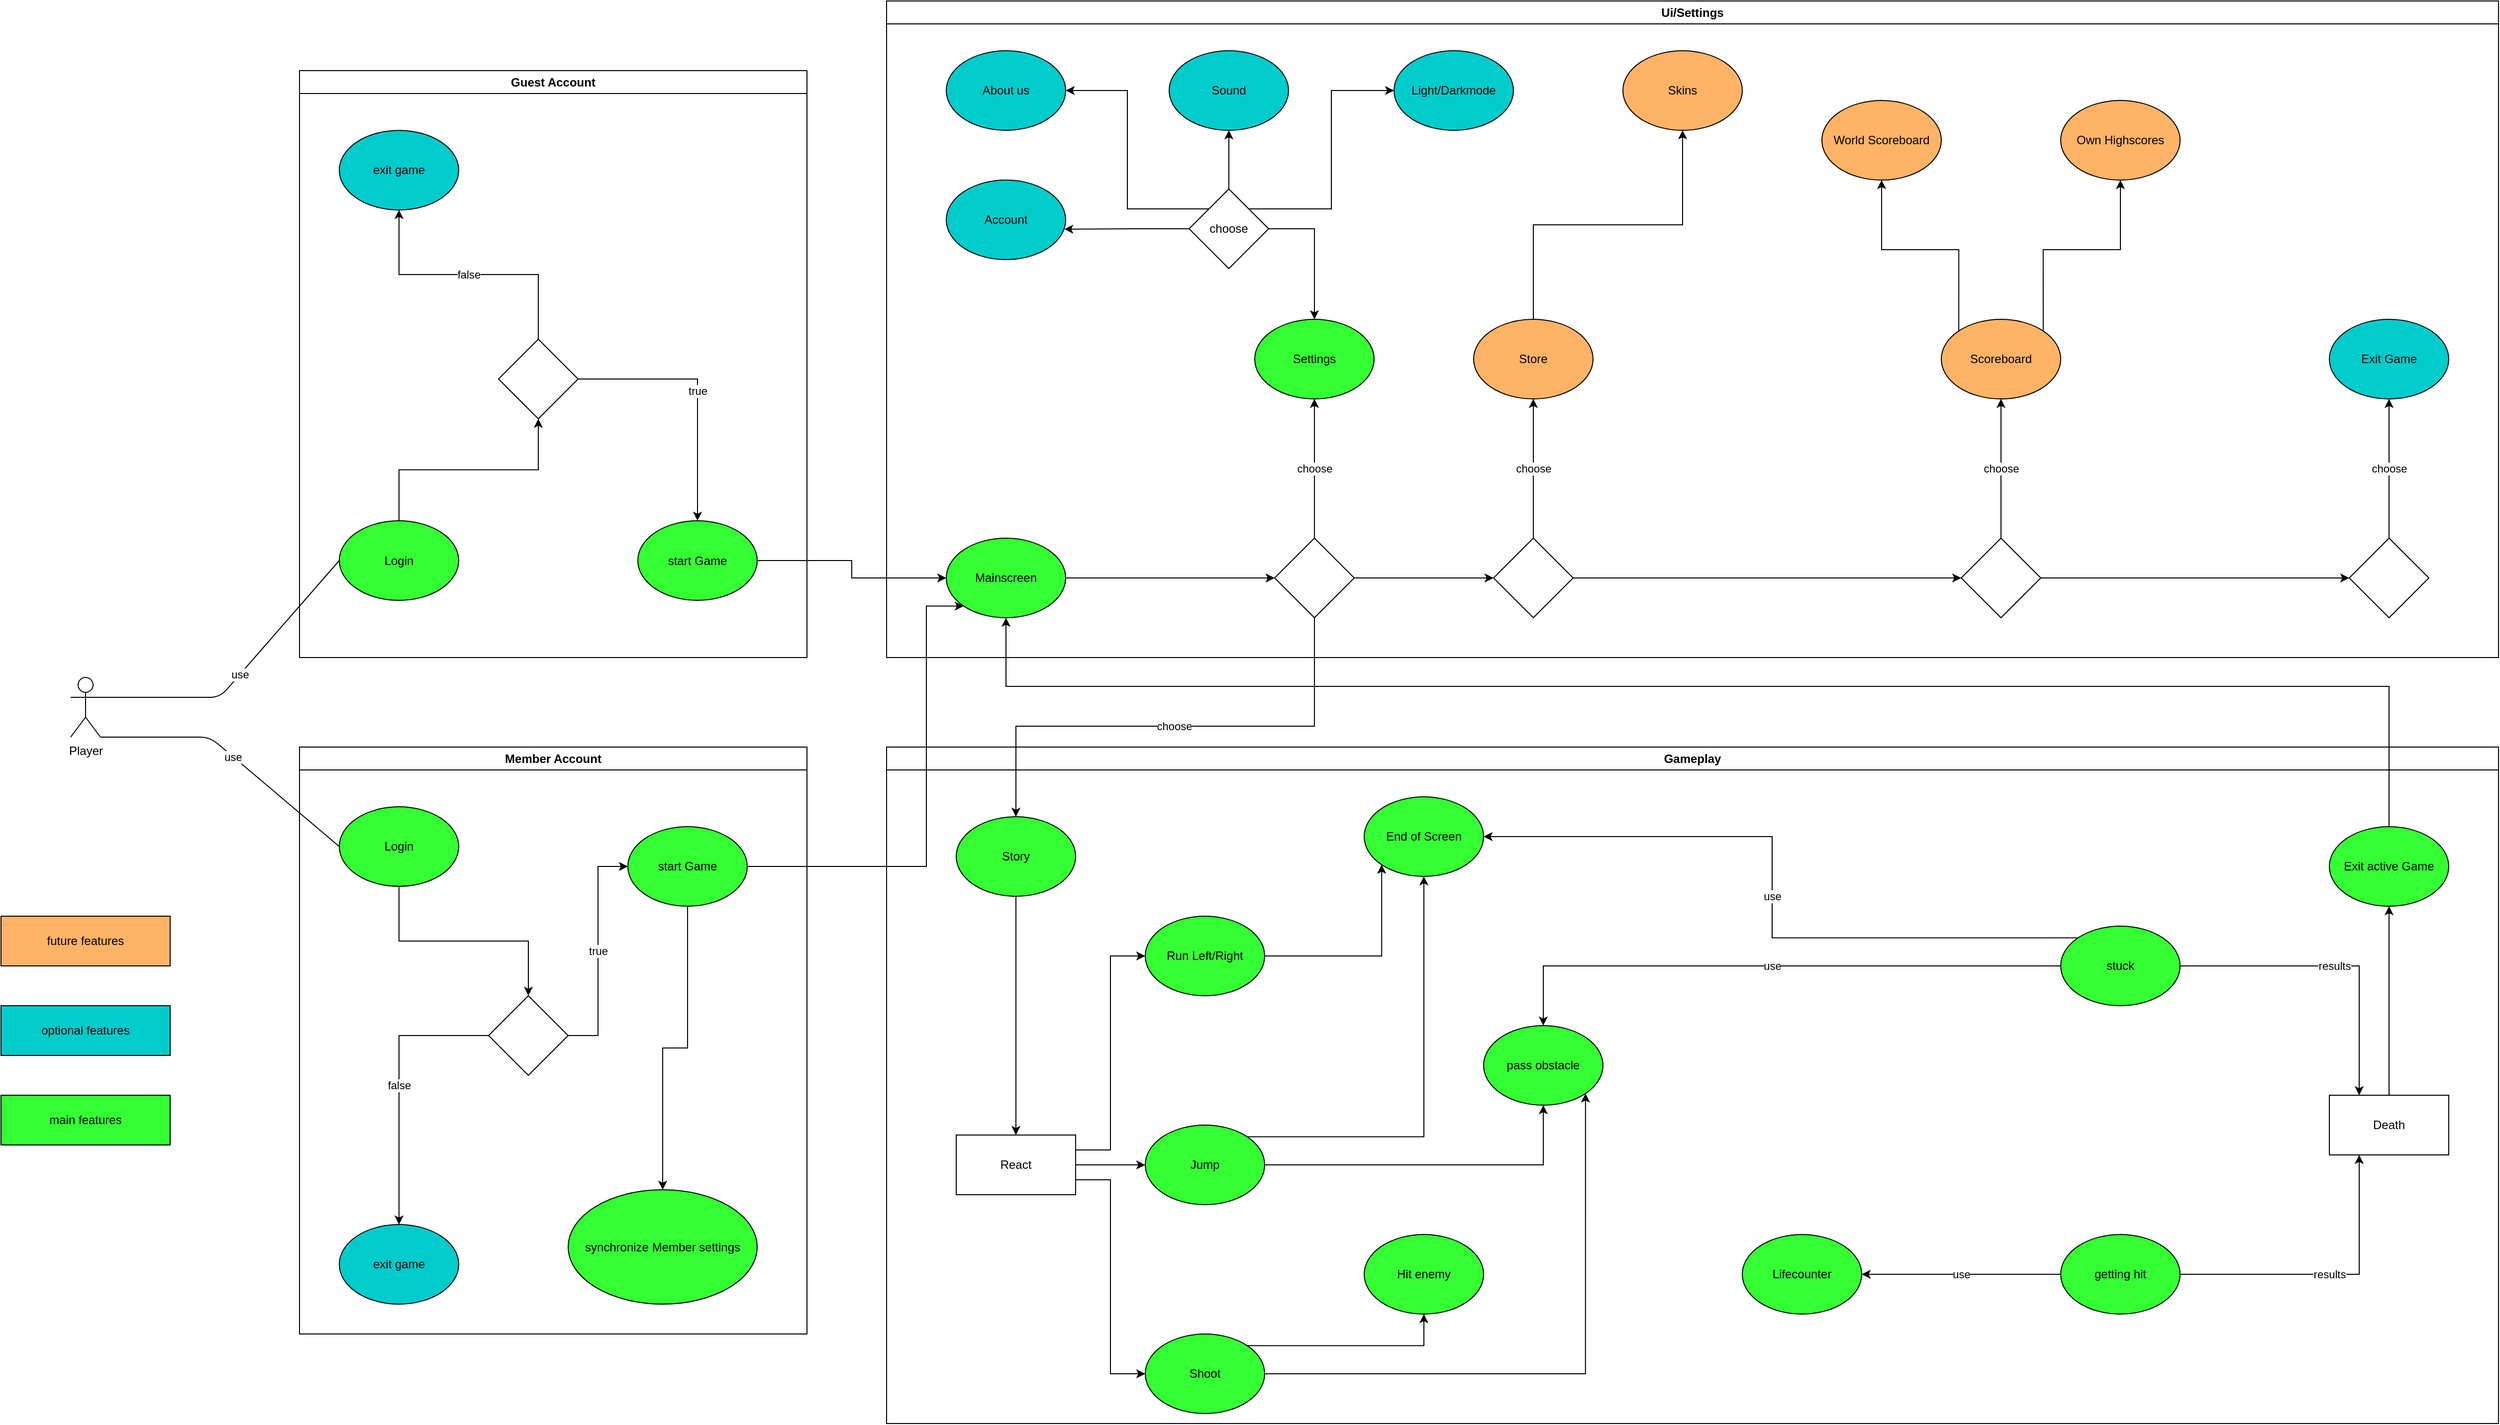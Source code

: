 <mxfile version="12.1.7" type="github" pages="1">
  <diagram name="Page-1" id="e7e014a7-5840-1c2e-5031-d8a46d1fe8dd">
    <mxGraphModel dx="2577" dy="1620" grid="1" gridSize="10" guides="1" tooltips="1" connect="1" arrows="1" fold="1" page="1" pageScale="1" pageWidth="1169" pageHeight="826" background="#ffffff" math="0" shadow="0">
      <root>
        <mxCell id="0"/>
        <mxCell id="1" parent="0"/>
        <mxCell id="UCE65mSBs6iKDg8UYCPX-41" value="&lt;div&gt;Player&lt;/div&gt;" style="shape=umlActor;verticalLabelPosition=bottom;labelBackgroundColor=#ffffff;verticalAlign=top;html=1;outlineConnect=0;" parent="1" vertex="1">
          <mxGeometry x="-580" y="490" width="30" height="60" as="geometry"/>
        </mxCell>
        <mxCell id="UCE65mSBs6iKDg8UYCPX-42" value="Ui/Settings" style="swimlane;whiteSpace=wrap" parent="1" vertex="1">
          <mxGeometry x="240" y="-190" width="1620" height="660" as="geometry"/>
        </mxCell>
        <mxCell id="UCE65mSBs6iKDg8UYCPX-101" style="edgeStyle=orthogonalEdgeStyle;rounded=0;orthogonalLoop=1;jettySize=auto;html=1;exitX=1;exitY=0.5;exitDx=0;exitDy=0;" parent="UCE65mSBs6iKDg8UYCPX-42" source="UCE65mSBs6iKDg8UYCPX-98" target="UCE65mSBs6iKDg8UYCPX-100" edge="1">
          <mxGeometry relative="1" as="geometry"/>
        </mxCell>
        <mxCell id="UCE65mSBs6iKDg8UYCPX-98" value="Mainscreen" style="ellipse;whiteSpace=wrap;html=1;fillColor=#33FF33;" parent="UCE65mSBs6iKDg8UYCPX-42" vertex="1">
          <mxGeometry x="60" y="540" width="120" height="80" as="geometry"/>
        </mxCell>
        <mxCell id="UCE65mSBs6iKDg8UYCPX-99" value="Settings" style="ellipse;whiteSpace=wrap;html=1;fillColor=#33FF33;" parent="UCE65mSBs6iKDg8UYCPX-42" vertex="1">
          <mxGeometry x="370" y="320" width="120" height="80" as="geometry"/>
        </mxCell>
        <mxCell id="UCE65mSBs6iKDg8UYCPX-102" value="choose" style="edgeStyle=orthogonalEdgeStyle;rounded=0;orthogonalLoop=1;jettySize=auto;html=1;exitX=0.5;exitY=0;exitDx=0;exitDy=0;entryX=0.5;entryY=1;entryDx=0;entryDy=0;" parent="UCE65mSBs6iKDg8UYCPX-42" source="UCE65mSBs6iKDg8UYCPX-100" target="UCE65mSBs6iKDg8UYCPX-99" edge="1">
          <mxGeometry relative="1" as="geometry"/>
        </mxCell>
        <mxCell id="UCE65mSBs6iKDg8UYCPX-108" style="edgeStyle=orthogonalEdgeStyle;rounded=0;orthogonalLoop=1;jettySize=auto;html=1;exitX=1;exitY=0.5;exitDx=0;exitDy=0;entryX=0;entryY=0.5;entryDx=0;entryDy=0;" parent="UCE65mSBs6iKDg8UYCPX-42" source="UCE65mSBs6iKDg8UYCPX-100" target="UCE65mSBs6iKDg8UYCPX-107" edge="1">
          <mxGeometry relative="1" as="geometry"/>
        </mxCell>
        <mxCell id="UCE65mSBs6iKDg8UYCPX-100" value="" style="rhombus;whiteSpace=wrap;html=1;" parent="UCE65mSBs6iKDg8UYCPX-42" vertex="1">
          <mxGeometry x="390" y="540" width="80" height="80" as="geometry"/>
        </mxCell>
        <mxCell id="UCE65mSBs6iKDg8UYCPX-115" style="edgeStyle=orthogonalEdgeStyle;rounded=0;orthogonalLoop=1;jettySize=auto;html=1;exitX=1;exitY=0.5;exitDx=0;exitDy=0;entryX=0;entryY=0.5;entryDx=0;entryDy=0;" parent="UCE65mSBs6iKDg8UYCPX-42" source="UCE65mSBs6iKDg8UYCPX-107" target="UCE65mSBs6iKDg8UYCPX-113" edge="1">
          <mxGeometry relative="1" as="geometry"/>
        </mxCell>
        <mxCell id="UCE65mSBs6iKDg8UYCPX-107" value="" style="rhombus;whiteSpace=wrap;html=1;" parent="UCE65mSBs6iKDg8UYCPX-42" vertex="1">
          <mxGeometry x="610" y="540" width="80" height="80" as="geometry"/>
        </mxCell>
        <mxCell id="UCE65mSBs6iKDg8UYCPX-110" value="choose" style="edgeStyle=orthogonalEdgeStyle;rounded=0;orthogonalLoop=1;jettySize=auto;html=1;entryX=0.5;entryY=1;entryDx=0;entryDy=0;exitX=0.5;exitY=0;exitDx=0;exitDy=0;" parent="UCE65mSBs6iKDg8UYCPX-42" source="UCE65mSBs6iKDg8UYCPX-107" target="UCE65mSBs6iKDg8UYCPX-109" edge="1">
          <mxGeometry relative="1" as="geometry">
            <mxPoint x="700" y="449" as="sourcePoint"/>
            <Array as="points">
              <mxPoint x="650" y="500"/>
              <mxPoint x="650" y="500"/>
            </Array>
          </mxGeometry>
        </mxCell>
        <mxCell id="UCE65mSBs6iKDg8UYCPX-132" style="edgeStyle=orthogonalEdgeStyle;rounded=0;orthogonalLoop=1;jettySize=auto;html=1;exitX=0.5;exitY=0;exitDx=0;exitDy=0;entryX=0.5;entryY=1;entryDx=0;entryDy=0;" parent="UCE65mSBs6iKDg8UYCPX-42" source="UCE65mSBs6iKDg8UYCPX-109" target="UCE65mSBs6iKDg8UYCPX-122" edge="1">
          <mxGeometry relative="1" as="geometry"/>
        </mxCell>
        <mxCell id="UCE65mSBs6iKDg8UYCPX-109" value="Store" style="ellipse;whiteSpace=wrap;html=1;labelBackgroundColor=none;fillColor=#FFB366;" parent="UCE65mSBs6iKDg8UYCPX-42" vertex="1">
          <mxGeometry x="590" y="320" width="120" height="80" as="geometry"/>
        </mxCell>
        <mxCell id="UCE65mSBs6iKDg8UYCPX-111" value="Exit Game" style="ellipse;whiteSpace=wrap;html=1;labelBackgroundColor=#00CCCC;fillColor=#00CCCC;" parent="UCE65mSBs6iKDg8UYCPX-42" vertex="1">
          <mxGeometry x="1450" y="320" width="120" height="80" as="geometry"/>
        </mxCell>
        <mxCell id="UCE65mSBs6iKDg8UYCPX-142" style="edgeStyle=orthogonalEdgeStyle;rounded=0;orthogonalLoop=1;jettySize=auto;html=1;exitX=0;exitY=0;exitDx=0;exitDy=0;entryX=0.5;entryY=1;entryDx=0;entryDy=0;" parent="UCE65mSBs6iKDg8UYCPX-42" source="UCE65mSBs6iKDg8UYCPX-112" target="UCE65mSBs6iKDg8UYCPX-139" edge="1">
          <mxGeometry relative="1" as="geometry"/>
        </mxCell>
        <mxCell id="UCE65mSBs6iKDg8UYCPX-143" style="edgeStyle=orthogonalEdgeStyle;rounded=0;orthogonalLoop=1;jettySize=auto;html=1;exitX=1;exitY=0;exitDx=0;exitDy=0;entryX=0.5;entryY=1;entryDx=0;entryDy=0;" parent="UCE65mSBs6iKDg8UYCPX-42" source="UCE65mSBs6iKDg8UYCPX-112" target="UCE65mSBs6iKDg8UYCPX-140" edge="1">
          <mxGeometry relative="1" as="geometry"/>
        </mxCell>
        <mxCell id="UCE65mSBs6iKDg8UYCPX-112" value="Scoreboard" style="ellipse;whiteSpace=wrap;html=1;labelBackgroundColor=none;fillColor=#FFB366;gradientColor=none;" parent="UCE65mSBs6iKDg8UYCPX-42" vertex="1">
          <mxGeometry x="1060" y="320" width="120" height="80" as="geometry"/>
        </mxCell>
        <mxCell id="UCE65mSBs6iKDg8UYCPX-116" style="edgeStyle=orthogonalEdgeStyle;rounded=0;orthogonalLoop=1;jettySize=auto;html=1;exitX=1;exitY=0.5;exitDx=0;exitDy=0;entryX=0;entryY=0.5;entryDx=0;entryDy=0;" parent="UCE65mSBs6iKDg8UYCPX-42" source="UCE65mSBs6iKDg8UYCPX-113" target="UCE65mSBs6iKDg8UYCPX-114" edge="1">
          <mxGeometry relative="1" as="geometry"/>
        </mxCell>
        <mxCell id="UCE65mSBs6iKDg8UYCPX-118" value="choose" style="edgeStyle=orthogonalEdgeStyle;rounded=0;orthogonalLoop=1;jettySize=auto;html=1;exitX=0.5;exitY=0;exitDx=0;exitDy=0;entryX=0.5;entryY=1;entryDx=0;entryDy=0;" parent="UCE65mSBs6iKDg8UYCPX-42" source="UCE65mSBs6iKDg8UYCPX-113" target="UCE65mSBs6iKDg8UYCPX-112" edge="1">
          <mxGeometry relative="1" as="geometry"/>
        </mxCell>
        <mxCell id="UCE65mSBs6iKDg8UYCPX-113" value="" style="rhombus;whiteSpace=wrap;html=1;" parent="UCE65mSBs6iKDg8UYCPX-42" vertex="1">
          <mxGeometry x="1080" y="540" width="80" height="80" as="geometry"/>
        </mxCell>
        <mxCell id="UCE65mSBs6iKDg8UYCPX-117" value="choose" style="edgeStyle=orthogonalEdgeStyle;rounded=0;orthogonalLoop=1;jettySize=auto;html=1;exitX=0.5;exitY=0;exitDx=0;exitDy=0;entryX=0.5;entryY=1;entryDx=0;entryDy=0;" parent="UCE65mSBs6iKDg8UYCPX-42" source="UCE65mSBs6iKDg8UYCPX-114" target="UCE65mSBs6iKDg8UYCPX-111" edge="1">
          <mxGeometry relative="1" as="geometry"/>
        </mxCell>
        <mxCell id="UCE65mSBs6iKDg8UYCPX-114" value="" style="rhombus;whiteSpace=wrap;html=1;" parent="UCE65mSBs6iKDg8UYCPX-42" vertex="1">
          <mxGeometry x="1470" y="540" width="80" height="80" as="geometry"/>
        </mxCell>
        <mxCell id="UCE65mSBs6iKDg8UYCPX-119" value="About us" style="ellipse;whiteSpace=wrap;html=1;labelBackgroundColor=#00CCCC;fillColor=#00CCCC;" parent="UCE65mSBs6iKDg8UYCPX-42" vertex="1">
          <mxGeometry x="60" y="50" width="120" height="80" as="geometry"/>
        </mxCell>
        <mxCell id="UCE65mSBs6iKDg8UYCPX-120" value="Sound" style="ellipse;whiteSpace=wrap;html=1;labelBackgroundColor=#00CCCC;fillColor=#00CCCC;" parent="UCE65mSBs6iKDg8UYCPX-42" vertex="1">
          <mxGeometry x="284" y="50" width="120" height="80" as="geometry"/>
        </mxCell>
        <mxCell id="UCE65mSBs6iKDg8UYCPX-121" value="Light/Darkmode" style="ellipse;whiteSpace=wrap;html=1;labelBorderColor=none;labelBackgroundColor=#00CCCC;fillColor=#00CCCC;" parent="UCE65mSBs6iKDg8UYCPX-42" vertex="1">
          <mxGeometry x="510" y="50" width="120" height="80" as="geometry"/>
        </mxCell>
        <mxCell id="UCE65mSBs6iKDg8UYCPX-122" value="Skins" style="ellipse;whiteSpace=wrap;html=1;labelBackgroundColor=none;fillColor=#FFB366;" parent="UCE65mSBs6iKDg8UYCPX-42" vertex="1">
          <mxGeometry x="740" y="50" width="120" height="80" as="geometry"/>
        </mxCell>
        <mxCell id="UCE65mSBs6iKDg8UYCPX-128" style="edgeStyle=orthogonalEdgeStyle;rounded=0;orthogonalLoop=1;jettySize=auto;html=1;exitX=0;exitY=0;exitDx=0;exitDy=0;entryX=1;entryY=0.5;entryDx=0;entryDy=0;" parent="UCE65mSBs6iKDg8UYCPX-42" source="UCE65mSBs6iKDg8UYCPX-125" target="UCE65mSBs6iKDg8UYCPX-119" edge="1">
          <mxGeometry relative="1" as="geometry"/>
        </mxCell>
        <mxCell id="UCE65mSBs6iKDg8UYCPX-129" style="edgeStyle=orthogonalEdgeStyle;rounded=0;orthogonalLoop=1;jettySize=auto;html=1;exitX=0.5;exitY=0;exitDx=0;exitDy=0;entryX=0.5;entryY=1;entryDx=0;entryDy=0;" parent="UCE65mSBs6iKDg8UYCPX-42" source="UCE65mSBs6iKDg8UYCPX-125" target="UCE65mSBs6iKDg8UYCPX-120" edge="1">
          <mxGeometry relative="1" as="geometry"/>
        </mxCell>
        <mxCell id="UCE65mSBs6iKDg8UYCPX-130" style="edgeStyle=orthogonalEdgeStyle;rounded=0;orthogonalLoop=1;jettySize=auto;html=1;exitX=1;exitY=0;exitDx=0;exitDy=0;entryX=0;entryY=0.5;entryDx=0;entryDy=0;" parent="UCE65mSBs6iKDg8UYCPX-42" source="UCE65mSBs6iKDg8UYCPX-125" target="UCE65mSBs6iKDg8UYCPX-121" edge="1">
          <mxGeometry relative="1" as="geometry"/>
        </mxCell>
        <mxCell id="UCE65mSBs6iKDg8UYCPX-131" style="edgeStyle=orthogonalEdgeStyle;rounded=0;orthogonalLoop=1;jettySize=auto;html=1;exitX=1;exitY=0.5;exitDx=0;exitDy=0;entryX=0.5;entryY=0;entryDx=0;entryDy=0;" parent="UCE65mSBs6iKDg8UYCPX-42" source="UCE65mSBs6iKDg8UYCPX-125" target="UCE65mSBs6iKDg8UYCPX-99" edge="1">
          <mxGeometry relative="1" as="geometry"/>
        </mxCell>
        <mxCell id="UCE65mSBs6iKDg8UYCPX-125" value="choose" style="rhombus;whiteSpace=wrap;html=1;" parent="UCE65mSBs6iKDg8UYCPX-42" vertex="1">
          <mxGeometry x="304" y="189" width="80" height="80" as="geometry"/>
        </mxCell>
        <mxCell id="UCE65mSBs6iKDg8UYCPX-139" value="World Scoreboard" style="ellipse;whiteSpace=wrap;html=1;labelBackgroundColor=none;fillColor=#FFB366;" parent="UCE65mSBs6iKDg8UYCPX-42" vertex="1">
          <mxGeometry x="940" y="100" width="120" height="80" as="geometry"/>
        </mxCell>
        <mxCell id="UCE65mSBs6iKDg8UYCPX-140" value="Own Highscores" style="ellipse;whiteSpace=wrap;html=1;labelBackgroundColor=none;fillColor=#FFB366;" parent="UCE65mSBs6iKDg8UYCPX-42" vertex="1">
          <mxGeometry x="1180" y="100" width="120" height="80" as="geometry"/>
        </mxCell>
        <mxCell id="UCE65mSBs6iKDg8UYCPX-51" value="Gameplay" style="swimlane;whiteSpace=wrap" parent="1" vertex="1">
          <mxGeometry x="240" y="560" width="1620" height="680" as="geometry"/>
        </mxCell>
        <mxCell id="UCE65mSBs6iKDg8UYCPX-149" style="edgeStyle=orthogonalEdgeStyle;rounded=0;orthogonalLoop=1;jettySize=auto;html=1;exitX=0.5;exitY=1;exitDx=0;exitDy=0;" parent="UCE65mSBs6iKDg8UYCPX-51" source="UCE65mSBs6iKDg8UYCPX-103" target="UCE65mSBs6iKDg8UYCPX-145" edge="1">
          <mxGeometry relative="1" as="geometry"/>
        </mxCell>
        <mxCell id="UCE65mSBs6iKDg8UYCPX-103" value="Story" style="ellipse;whiteSpace=wrap;html=1;fillColor=#33FF33;" parent="UCE65mSBs6iKDg8UYCPX-51" vertex="1">
          <mxGeometry x="70" y="70" width="120" height="80" as="geometry"/>
        </mxCell>
        <mxCell id="UCE65mSBs6iKDg8UYCPX-150" style="edgeStyle=orthogonalEdgeStyle;rounded=0;orthogonalLoop=1;jettySize=auto;html=1;exitX=1;exitY=0.25;exitDx=0;exitDy=0;entryX=0;entryY=0.5;entryDx=0;entryDy=0;" parent="UCE65mSBs6iKDg8UYCPX-51" source="UCE65mSBs6iKDg8UYCPX-145" target="UCE65mSBs6iKDg8UYCPX-146" edge="1">
          <mxGeometry relative="1" as="geometry"/>
        </mxCell>
        <mxCell id="UCE65mSBs6iKDg8UYCPX-151" style="edgeStyle=orthogonalEdgeStyle;rounded=0;orthogonalLoop=1;jettySize=auto;html=1;exitX=1;exitY=0.5;exitDx=0;exitDy=0;entryX=0;entryY=0.5;entryDx=0;entryDy=0;" parent="UCE65mSBs6iKDg8UYCPX-51" source="UCE65mSBs6iKDg8UYCPX-145" target="UCE65mSBs6iKDg8UYCPX-147" edge="1">
          <mxGeometry relative="1" as="geometry"/>
        </mxCell>
        <mxCell id="UCE65mSBs6iKDg8UYCPX-152" style="edgeStyle=orthogonalEdgeStyle;rounded=0;orthogonalLoop=1;jettySize=auto;html=1;exitX=1;exitY=0.75;exitDx=0;exitDy=0;entryX=0;entryY=0.5;entryDx=0;entryDy=0;" parent="UCE65mSBs6iKDg8UYCPX-51" source="UCE65mSBs6iKDg8UYCPX-145" target="UCE65mSBs6iKDg8UYCPX-148" edge="1">
          <mxGeometry relative="1" as="geometry"/>
        </mxCell>
        <mxCell id="UCE65mSBs6iKDg8UYCPX-145" value="React" style="rounded=0;whiteSpace=wrap;html=1;labelBackgroundColor=none;" parent="UCE65mSBs6iKDg8UYCPX-51" vertex="1">
          <mxGeometry x="70" y="390" width="120" height="60" as="geometry"/>
        </mxCell>
        <mxCell id="UCE65mSBs6iKDg8UYCPX-157" style="edgeStyle=orthogonalEdgeStyle;rounded=0;orthogonalLoop=1;jettySize=auto;html=1;exitX=1;exitY=0.5;exitDx=0;exitDy=0;entryX=0;entryY=1;entryDx=0;entryDy=0;" parent="UCE65mSBs6iKDg8UYCPX-51" source="UCE65mSBs6iKDg8UYCPX-146" target="UCE65mSBs6iKDg8UYCPX-153" edge="1">
          <mxGeometry relative="1" as="geometry"/>
        </mxCell>
        <mxCell id="UCE65mSBs6iKDg8UYCPX-146" value="Run Left/Right" style="ellipse;whiteSpace=wrap;html=1;labelBackgroundColor=none;fillColor=#33FF33;" parent="UCE65mSBs6iKDg8UYCPX-51" vertex="1">
          <mxGeometry x="260" y="170" width="120" height="80" as="geometry"/>
        </mxCell>
        <mxCell id="UCE65mSBs6iKDg8UYCPX-158" style="edgeStyle=orthogonalEdgeStyle;rounded=0;orthogonalLoop=1;jettySize=auto;html=1;exitX=1;exitY=0;exitDx=0;exitDy=0;entryX=0.5;entryY=1;entryDx=0;entryDy=0;" parent="UCE65mSBs6iKDg8UYCPX-51" source="UCE65mSBs6iKDg8UYCPX-147" target="UCE65mSBs6iKDg8UYCPX-153" edge="1">
          <mxGeometry relative="1" as="geometry"/>
        </mxCell>
        <mxCell id="UCE65mSBs6iKDg8UYCPX-159" style="edgeStyle=orthogonalEdgeStyle;rounded=0;orthogonalLoop=1;jettySize=auto;html=1;exitX=1;exitY=0.5;exitDx=0;exitDy=0;entryX=0.5;entryY=1;entryDx=0;entryDy=0;" parent="UCE65mSBs6iKDg8UYCPX-51" source="UCE65mSBs6iKDg8UYCPX-147" target="UCE65mSBs6iKDg8UYCPX-155" edge="1">
          <mxGeometry relative="1" as="geometry"/>
        </mxCell>
        <mxCell id="UCE65mSBs6iKDg8UYCPX-147" value="Jump" style="ellipse;whiteSpace=wrap;html=1;labelBackgroundColor=none;fillColor=#33FF33;" parent="UCE65mSBs6iKDg8UYCPX-51" vertex="1">
          <mxGeometry x="260" y="380" width="120" height="80" as="geometry"/>
        </mxCell>
        <mxCell id="UCE65mSBs6iKDg8UYCPX-160" style="edgeStyle=orthogonalEdgeStyle;rounded=0;orthogonalLoop=1;jettySize=auto;html=1;exitX=1;exitY=0;exitDx=0;exitDy=0;entryX=0.5;entryY=1;entryDx=0;entryDy=0;" parent="UCE65mSBs6iKDg8UYCPX-51" source="UCE65mSBs6iKDg8UYCPX-148" target="UCE65mSBs6iKDg8UYCPX-156" edge="1">
          <mxGeometry relative="1" as="geometry"/>
        </mxCell>
        <mxCell id="UCE65mSBs6iKDg8UYCPX-162" style="edgeStyle=orthogonalEdgeStyle;rounded=0;orthogonalLoop=1;jettySize=auto;html=1;exitX=1;exitY=0.5;exitDx=0;exitDy=0;entryX=1;entryY=1;entryDx=0;entryDy=0;" parent="UCE65mSBs6iKDg8UYCPX-51" source="UCE65mSBs6iKDg8UYCPX-148" target="UCE65mSBs6iKDg8UYCPX-155" edge="1">
          <mxGeometry relative="1" as="geometry"/>
        </mxCell>
        <mxCell id="UCE65mSBs6iKDg8UYCPX-148" value="Shoot" style="ellipse;whiteSpace=wrap;html=1;labelBackgroundColor=none;fillColor=#33FF33;" parent="UCE65mSBs6iKDg8UYCPX-51" vertex="1">
          <mxGeometry x="260" y="590" width="120" height="80" as="geometry"/>
        </mxCell>
        <mxCell id="UCE65mSBs6iKDg8UYCPX-153" value="End of Screen" style="ellipse;whiteSpace=wrap;html=1;labelBackgroundColor=none;fillColor=#33FF33;" parent="UCE65mSBs6iKDg8UYCPX-51" vertex="1">
          <mxGeometry x="480" y="50" width="120" height="80" as="geometry"/>
        </mxCell>
        <mxCell id="UCE65mSBs6iKDg8UYCPX-155" value="pass obstacle" style="ellipse;whiteSpace=wrap;html=1;labelBackgroundColor=none;fillColor=#33FF33;" parent="UCE65mSBs6iKDg8UYCPX-51" vertex="1">
          <mxGeometry x="600" y="280" width="120" height="80" as="geometry"/>
        </mxCell>
        <mxCell id="UCE65mSBs6iKDg8UYCPX-156" value="Hit enemy" style="ellipse;whiteSpace=wrap;html=1;labelBackgroundColor=none;fillColor=#33FF33;" parent="UCE65mSBs6iKDg8UYCPX-51" vertex="1">
          <mxGeometry x="480" y="490" width="120" height="80" as="geometry"/>
        </mxCell>
        <mxCell id="UCE65mSBs6iKDg8UYCPX-166" style="edgeStyle=orthogonalEdgeStyle;rounded=0;orthogonalLoop=1;jettySize=auto;html=1;exitX=0.5;exitY=0;exitDx=0;exitDy=0;entryX=0.5;entryY=1;entryDx=0;entryDy=0;" parent="UCE65mSBs6iKDg8UYCPX-51" source="UCE65mSBs6iKDg8UYCPX-163" target="UCE65mSBs6iKDg8UYCPX-164" edge="1">
          <mxGeometry relative="1" as="geometry"/>
        </mxCell>
        <mxCell id="UCE65mSBs6iKDg8UYCPX-163" value="Death" style="rounded=0;whiteSpace=wrap;html=1;labelBackgroundColor=none;fillColor=#FFFFFF;" parent="UCE65mSBs6iKDg8UYCPX-51" vertex="1">
          <mxGeometry x="1450" y="350" width="120" height="60" as="geometry"/>
        </mxCell>
        <mxCell id="UCE65mSBs6iKDg8UYCPX-164" value="Exit active Game" style="ellipse;whiteSpace=wrap;html=1;labelBackgroundColor=none;fillColor=#33FF33;" parent="UCE65mSBs6iKDg8UYCPX-51" vertex="1">
          <mxGeometry x="1450" y="80" width="120" height="80" as="geometry"/>
        </mxCell>
        <mxCell id="UCE65mSBs6iKDg8UYCPX-172" value="results" style="edgeStyle=orthogonalEdgeStyle;rounded=0;orthogonalLoop=1;jettySize=auto;html=1;exitX=1;exitY=0.5;exitDx=0;exitDy=0;entryX=0.25;entryY=1;entryDx=0;entryDy=0;" parent="UCE65mSBs6iKDg8UYCPX-51" source="UCE65mSBs6iKDg8UYCPX-167" target="UCE65mSBs6iKDg8UYCPX-163" edge="1">
          <mxGeometry relative="1" as="geometry"/>
        </mxCell>
        <mxCell id="UCE65mSBs6iKDg8UYCPX-174" value="use" style="edgeStyle=orthogonalEdgeStyle;rounded=0;orthogonalLoop=1;jettySize=auto;html=1;exitX=0;exitY=0.5;exitDx=0;exitDy=0;entryX=1;entryY=0.5;entryDx=0;entryDy=0;" parent="UCE65mSBs6iKDg8UYCPX-51" source="UCE65mSBs6iKDg8UYCPX-167" target="UCE65mSBs6iKDg8UYCPX-170" edge="1">
          <mxGeometry relative="1" as="geometry"/>
        </mxCell>
        <mxCell id="UCE65mSBs6iKDg8UYCPX-167" value="getting hit" style="ellipse;whiteSpace=wrap;html=1;labelBackgroundColor=none;fillColor=#33FF33;" parent="UCE65mSBs6iKDg8UYCPX-51" vertex="1">
          <mxGeometry x="1180" y="490" width="120" height="80" as="geometry"/>
        </mxCell>
        <mxCell id="UCE65mSBs6iKDg8UYCPX-173" value="results" style="edgeStyle=orthogonalEdgeStyle;rounded=0;orthogonalLoop=1;jettySize=auto;html=1;exitX=1;exitY=0.5;exitDx=0;exitDy=0;entryX=0.25;entryY=0;entryDx=0;entryDy=0;" parent="UCE65mSBs6iKDg8UYCPX-51" source="UCE65mSBs6iKDg8UYCPX-168" target="UCE65mSBs6iKDg8UYCPX-163" edge="1">
          <mxGeometry relative="1" as="geometry"/>
        </mxCell>
        <mxCell id="UCE65mSBs6iKDg8UYCPX-175" value="use" style="edgeStyle=orthogonalEdgeStyle;rounded=0;orthogonalLoop=1;jettySize=auto;html=1;exitX=0;exitY=0;exitDx=0;exitDy=0;entryX=1;entryY=0.5;entryDx=0;entryDy=0;" parent="UCE65mSBs6iKDg8UYCPX-51" source="UCE65mSBs6iKDg8UYCPX-168" target="UCE65mSBs6iKDg8UYCPX-153" edge="1">
          <mxGeometry relative="1" as="geometry"/>
        </mxCell>
        <mxCell id="UCE65mSBs6iKDg8UYCPX-176" value="use" style="edgeStyle=orthogonalEdgeStyle;rounded=0;orthogonalLoop=1;jettySize=auto;html=1;exitX=0;exitY=0.5;exitDx=0;exitDy=0;entryX=0.5;entryY=0;entryDx=0;entryDy=0;" parent="UCE65mSBs6iKDg8UYCPX-51" source="UCE65mSBs6iKDg8UYCPX-168" target="UCE65mSBs6iKDg8UYCPX-155" edge="1">
          <mxGeometry relative="1" as="geometry"/>
        </mxCell>
        <mxCell id="UCE65mSBs6iKDg8UYCPX-168" value="stuck" style="ellipse;whiteSpace=wrap;html=1;labelBackgroundColor=none;fillColor=#33FF33;" parent="UCE65mSBs6iKDg8UYCPX-51" vertex="1">
          <mxGeometry x="1180" y="180" width="120" height="80" as="geometry"/>
        </mxCell>
        <mxCell id="UCE65mSBs6iKDg8UYCPX-170" value="Lifecounter" style="ellipse;whiteSpace=wrap;html=1;labelBackgroundColor=none;fillColor=#33FF33;" parent="UCE65mSBs6iKDg8UYCPX-51" vertex="1">
          <mxGeometry x="860" y="490" width="120" height="80" as="geometry"/>
        </mxCell>
        <mxCell id="UCE65mSBs6iKDg8UYCPX-79" value="Guest Account" style="swimlane;whiteSpace=wrap" parent="1" vertex="1">
          <mxGeometry x="-350" y="-120" width="510" height="590" as="geometry"/>
        </mxCell>
        <mxCell id="UCE65mSBs6iKDg8UYCPX-95" style="edgeStyle=orthogonalEdgeStyle;rounded=0;orthogonalLoop=1;jettySize=auto;html=1;exitX=0.5;exitY=0;exitDx=0;exitDy=0;entryX=0.5;entryY=1;entryDx=0;entryDy=0;" parent="UCE65mSBs6iKDg8UYCPX-79" source="UCE65mSBs6iKDg8UYCPX-82" target="UCE65mSBs6iKDg8UYCPX-93" edge="1">
          <mxGeometry relative="1" as="geometry"/>
        </mxCell>
        <mxCell id="UCE65mSBs6iKDg8UYCPX-82" value="Login" style="ellipse;whiteSpace=wrap;html=1;fillColor=#33FF33;" parent="UCE65mSBs6iKDg8UYCPX-79" vertex="1">
          <mxGeometry x="40" y="452.5" width="120" height="80" as="geometry"/>
        </mxCell>
        <mxCell id="UCE65mSBs6iKDg8UYCPX-92" value="exit game" style="ellipse;whiteSpace=wrap;html=1;labelBackgroundColor=none;fillColor=#00CCCC;" parent="UCE65mSBs6iKDg8UYCPX-79" vertex="1">
          <mxGeometry x="40" y="60.071" width="120" height="80" as="geometry"/>
        </mxCell>
        <mxCell id="UCE65mSBs6iKDg8UYCPX-96" value="false" style="edgeStyle=orthogonalEdgeStyle;rounded=0;orthogonalLoop=1;jettySize=auto;html=1;exitX=0.5;exitY=0;exitDx=0;exitDy=0;entryX=0.5;entryY=1;entryDx=0;entryDy=0;" parent="UCE65mSBs6iKDg8UYCPX-79" source="UCE65mSBs6iKDg8UYCPX-93" target="UCE65mSBs6iKDg8UYCPX-92" edge="1">
          <mxGeometry relative="1" as="geometry"/>
        </mxCell>
        <mxCell id="UCE65mSBs6iKDg8UYCPX-97" value="true" style="edgeStyle=orthogonalEdgeStyle;rounded=0;orthogonalLoop=1;jettySize=auto;html=1;exitX=1;exitY=0.5;exitDx=0;exitDy=0;entryX=0.5;entryY=0;entryDx=0;entryDy=0;" parent="UCE65mSBs6iKDg8UYCPX-79" source="UCE65mSBs6iKDg8UYCPX-93" target="UCE65mSBs6iKDg8UYCPX-94" edge="1">
          <mxGeometry relative="1" as="geometry"/>
        </mxCell>
        <mxCell id="UCE65mSBs6iKDg8UYCPX-93" value="" style="rhombus;whiteSpace=wrap;html=1;" parent="UCE65mSBs6iKDg8UYCPX-79" vertex="1">
          <mxGeometry x="200" y="270" width="80" height="80" as="geometry"/>
        </mxCell>
        <mxCell id="UCE65mSBs6iKDg8UYCPX-94" value="start Game" style="ellipse;whiteSpace=wrap;html=1;fillColor=#33FF33;" parent="UCE65mSBs6iKDg8UYCPX-79" vertex="1">
          <mxGeometry x="340" y="452.5" width="120" height="80" as="geometry"/>
        </mxCell>
        <mxCell id="UCE65mSBs6iKDg8UYCPX-80" value="Member Account" style="swimlane;whiteSpace=wrap" parent="1" vertex="1">
          <mxGeometry x="-350" y="560" width="510" height="590" as="geometry"/>
        </mxCell>
        <mxCell id="UCE65mSBs6iKDg8UYCPX-88" style="edgeStyle=orthogonalEdgeStyle;rounded=0;orthogonalLoop=1;jettySize=auto;html=1;exitX=0.5;exitY=1;exitDx=0;exitDy=0;entryX=0.5;entryY=0;entryDx=0;entryDy=0;" parent="UCE65mSBs6iKDg8UYCPX-80" source="UCE65mSBs6iKDg8UYCPX-81" target="UCE65mSBs6iKDg8UYCPX-86" edge="1">
          <mxGeometry relative="1" as="geometry"/>
        </mxCell>
        <mxCell id="UCE65mSBs6iKDg8UYCPX-81" value="Login" style="ellipse;whiteSpace=wrap;html=1;fillColor=#33FF33;" parent="UCE65mSBs6iKDg8UYCPX-80" vertex="1">
          <mxGeometry x="40" y="60" width="120" height="80" as="geometry"/>
        </mxCell>
        <mxCell id="UCE65mSBs6iKDg8UYCPX-83" value="synchronize Member settings" style="ellipse;whiteSpace=wrap;html=1;fillColor=#33FF33;" parent="UCE65mSBs6iKDg8UYCPX-80" vertex="1">
          <mxGeometry x="270" y="445" width="190" height="115" as="geometry"/>
        </mxCell>
        <mxCell id="UCE65mSBs6iKDg8UYCPX-91" style="edgeStyle=orthogonalEdgeStyle;rounded=0;orthogonalLoop=1;jettySize=auto;html=1;exitX=0.5;exitY=1;exitDx=0;exitDy=0;entryX=0.5;entryY=0;entryDx=0;entryDy=0;" parent="UCE65mSBs6iKDg8UYCPX-80" source="UCE65mSBs6iKDg8UYCPX-84" target="UCE65mSBs6iKDg8UYCPX-83" edge="1">
          <mxGeometry relative="1" as="geometry"/>
        </mxCell>
        <mxCell id="UCE65mSBs6iKDg8UYCPX-84" value="start Game" style="ellipse;whiteSpace=wrap;html=1;fillColor=#33FF33;" parent="UCE65mSBs6iKDg8UYCPX-80" vertex="1">
          <mxGeometry x="330" y="80" width="120" height="80" as="geometry"/>
        </mxCell>
        <mxCell id="UCE65mSBs6iKDg8UYCPX-85" value="exit game" style="ellipse;whiteSpace=wrap;html=1;labelBackgroundColor=#00CCCC;fillColor=#00CCCC;" parent="UCE65mSBs6iKDg8UYCPX-80" vertex="1">
          <mxGeometry x="40" y="480" width="120" height="80" as="geometry"/>
        </mxCell>
        <mxCell id="UCE65mSBs6iKDg8UYCPX-89" value="false" style="edgeStyle=orthogonalEdgeStyle;rounded=0;orthogonalLoop=1;jettySize=auto;html=1;exitX=0;exitY=0.5;exitDx=0;exitDy=0;" parent="UCE65mSBs6iKDg8UYCPX-80" source="UCE65mSBs6iKDg8UYCPX-86" target="UCE65mSBs6iKDg8UYCPX-85" edge="1">
          <mxGeometry relative="1" as="geometry"/>
        </mxCell>
        <mxCell id="UCE65mSBs6iKDg8UYCPX-90" value="true" style="edgeStyle=orthogonalEdgeStyle;rounded=0;orthogonalLoop=1;jettySize=auto;html=1;exitX=1;exitY=0.5;exitDx=0;exitDy=0;entryX=0;entryY=0.5;entryDx=0;entryDy=0;" parent="UCE65mSBs6iKDg8UYCPX-80" source="UCE65mSBs6iKDg8UYCPX-86" target="UCE65mSBs6iKDg8UYCPX-84" edge="1">
          <mxGeometry relative="1" as="geometry"/>
        </mxCell>
        <mxCell id="UCE65mSBs6iKDg8UYCPX-86" value="" style="rhombus;whiteSpace=wrap;html=1;" parent="UCE65mSBs6iKDg8UYCPX-80" vertex="1">
          <mxGeometry x="190" y="250" width="80" height="80" as="geometry"/>
        </mxCell>
        <mxCell id="UCE65mSBs6iKDg8UYCPX-104" value="choose" style="edgeStyle=orthogonalEdgeStyle;rounded=0;orthogonalLoop=1;jettySize=auto;html=1;exitX=0.5;exitY=1;exitDx=0;exitDy=0;entryX=0.5;entryY=0;entryDx=0;entryDy=0;" parent="1" source="UCE65mSBs6iKDg8UYCPX-100" target="UCE65mSBs6iKDg8UYCPX-103" edge="1">
          <mxGeometry relative="1" as="geometry">
            <Array as="points">
              <mxPoint x="670" y="539"/>
              <mxPoint x="370" y="539"/>
            </Array>
          </mxGeometry>
        </mxCell>
        <mxCell id="UCE65mSBs6iKDg8UYCPX-105" style="edgeStyle=orthogonalEdgeStyle;rounded=0;orthogonalLoop=1;jettySize=auto;html=1;exitX=1;exitY=0.5;exitDx=0;exitDy=0;entryX=0;entryY=0.5;entryDx=0;entryDy=0;" parent="1" source="UCE65mSBs6iKDg8UYCPX-94" target="UCE65mSBs6iKDg8UYCPX-98" edge="1">
          <mxGeometry relative="1" as="geometry"/>
        </mxCell>
        <mxCell id="UCE65mSBs6iKDg8UYCPX-106" style="edgeStyle=orthogonalEdgeStyle;rounded=0;orthogonalLoop=1;jettySize=auto;html=1;exitX=1;exitY=0.5;exitDx=0;exitDy=0;entryX=0;entryY=1;entryDx=0;entryDy=0;" parent="1" source="UCE65mSBs6iKDg8UYCPX-84" target="UCE65mSBs6iKDg8UYCPX-98" edge="1">
          <mxGeometry relative="1" as="geometry">
            <Array as="points">
              <mxPoint x="280" y="680"/>
              <mxPoint x="280" y="418"/>
            </Array>
          </mxGeometry>
        </mxCell>
        <mxCell id="UCE65mSBs6iKDg8UYCPX-123" value="Account" style="ellipse;whiteSpace=wrap;html=1;labelBackgroundColor=#00CCCC;fillColor=#00CCCC;" parent="1" vertex="1">
          <mxGeometry x="300" y="-10" width="120" height="80" as="geometry"/>
        </mxCell>
        <mxCell id="UCE65mSBs6iKDg8UYCPX-126" style="edgeStyle=orthogonalEdgeStyle;rounded=0;orthogonalLoop=1;jettySize=auto;html=1;exitX=0;exitY=0.5;exitDx=0;exitDy=0;entryX=0.988;entryY=0.618;entryDx=0;entryDy=0;entryPerimeter=0;" parent="1" source="UCE65mSBs6iKDg8UYCPX-125" target="UCE65mSBs6iKDg8UYCPX-123" edge="1">
          <mxGeometry relative="1" as="geometry"/>
        </mxCell>
        <mxCell id="UCE65mSBs6iKDg8UYCPX-165" style="edgeStyle=orthogonalEdgeStyle;rounded=0;orthogonalLoop=1;jettySize=auto;html=1;exitX=0.5;exitY=0;exitDx=0;exitDy=0;entryX=0.5;entryY=1;entryDx=0;entryDy=0;" parent="1" source="UCE65mSBs6iKDg8UYCPX-164" target="UCE65mSBs6iKDg8UYCPX-98" edge="1">
          <mxGeometry relative="1" as="geometry">
            <Array as="points">
              <mxPoint x="1750" y="499"/>
              <mxPoint x="360" y="499"/>
            </Array>
          </mxGeometry>
        </mxCell>
        <mxCell id="Bmql9xkUCDyQ0EOeBW0r-1" value="future features" style="rounded=0;whiteSpace=wrap;html=1;labelBackgroundColor=none;fillColor=#FFB366;" parent="1" vertex="1">
          <mxGeometry x="-650" y="730" width="170" height="50" as="geometry"/>
        </mxCell>
        <mxCell id="Bmql9xkUCDyQ0EOeBW0r-2" value="optional features" style="rounded=0;whiteSpace=wrap;html=1;labelBackgroundColor=none;fillColor=#00CCCC;" parent="1" vertex="1">
          <mxGeometry x="-650" y="820" width="170" height="50" as="geometry"/>
        </mxCell>
        <mxCell id="Bmql9xkUCDyQ0EOeBW0r-3" value="main features" style="rounded=0;whiteSpace=wrap;html=1;labelBackgroundColor=none;fillColor=#33FF33;" parent="1" vertex="1">
          <mxGeometry x="-650" y="910" width="170" height="50" as="geometry"/>
        </mxCell>
        <mxCell id="bqebdCkCOxKX7erD0vnQ-3" value="use" style="endArrow=none;html=1;entryX=1;entryY=1;entryDx=0;entryDy=0;entryPerimeter=0;exitX=0;exitY=0.5;exitDx=0;exitDy=0;" parent="1" source="UCE65mSBs6iKDg8UYCPX-81" target="UCE65mSBs6iKDg8UYCPX-41" edge="1">
          <mxGeometry width="50" height="50" relative="1" as="geometry">
            <mxPoint x="-650" y="1380" as="sourcePoint"/>
            <mxPoint x="-600" y="1330" as="targetPoint"/>
            <Array as="points">
              <mxPoint x="-440" y="550"/>
            </Array>
          </mxGeometry>
        </mxCell>
        <mxCell id="bqebdCkCOxKX7erD0vnQ-4" value="use" style="endArrow=none;html=1;entryX=1;entryY=0.333;entryDx=0;entryDy=0;entryPerimeter=0;exitX=0;exitY=0.5;exitDx=0;exitDy=0;" parent="1" source="UCE65mSBs6iKDg8UYCPX-82" target="UCE65mSBs6iKDg8UYCPX-41" edge="1">
          <mxGeometry width="50" height="50" relative="1" as="geometry">
            <mxPoint x="-310" y="660" as="sourcePoint"/>
            <mxPoint x="-550" y="550" as="targetPoint"/>
            <Array as="points">
              <mxPoint x="-430" y="510"/>
            </Array>
          </mxGeometry>
        </mxCell>
      </root>
    </mxGraphModel>
  </diagram>
</mxfile>
